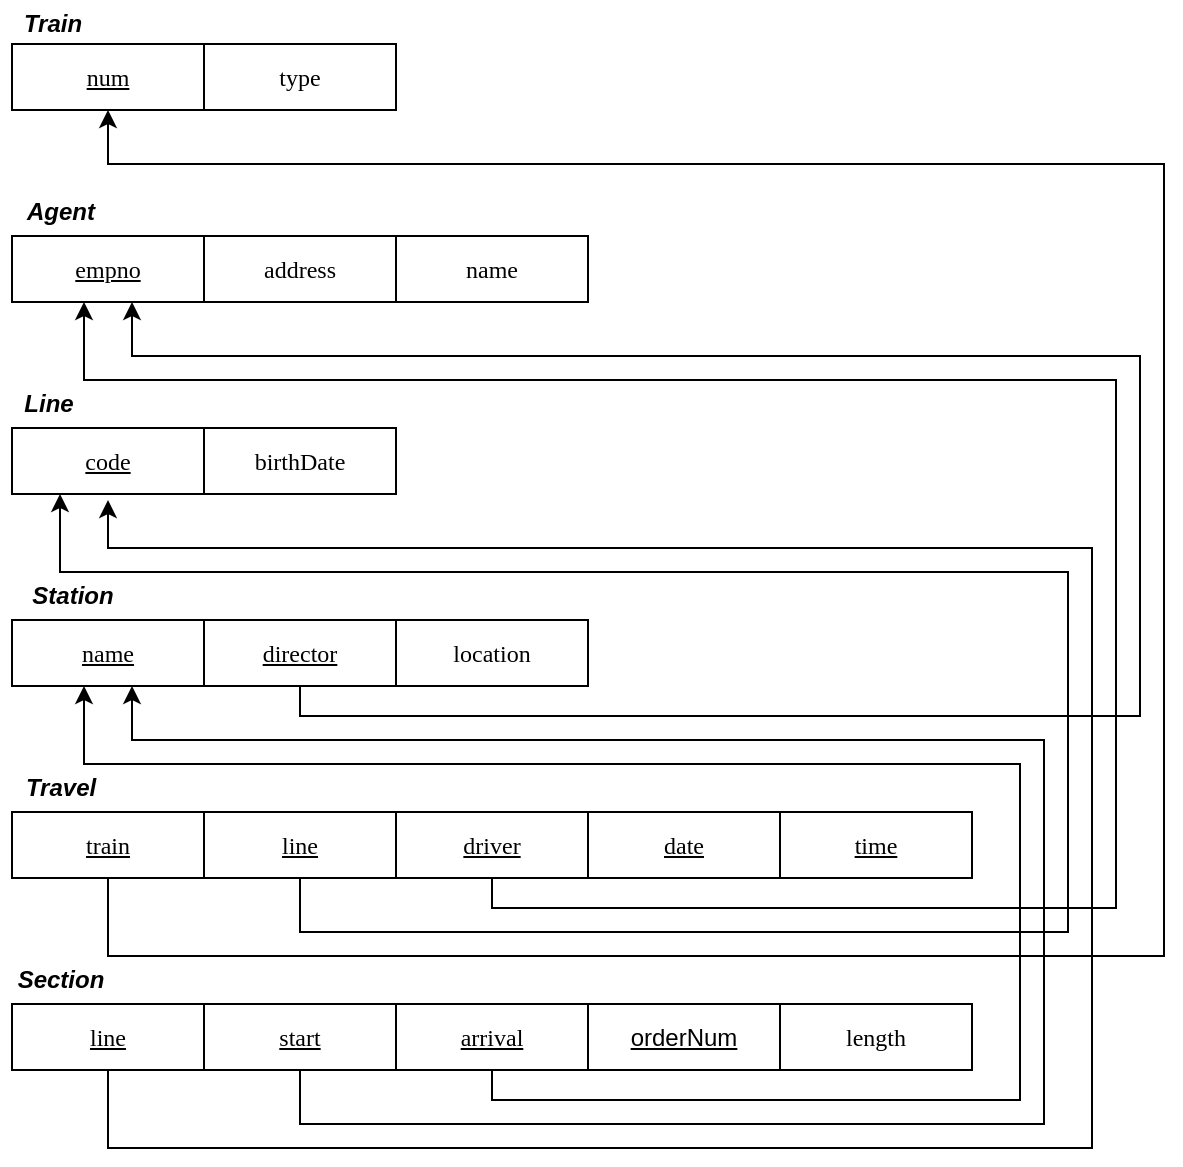 <mxfile version="14.4.3" type="device"><diagram id="jILNShUcmz__7DMvjGX1" name="Page-1"><mxGraphModel dx="1088" dy="968" grid="1" gridSize="12" guides="1" tooltips="1" connect="1" arrows="1" fold="1" page="1" pageScale="1" pageWidth="827" pageHeight="1169" math="0" shadow="0"><root><mxCell id="0"/><mxCell id="1" parent="0"/><mxCell id="01aw-oL45fIGVg1X10X4-1" value="&lt;u&gt;num&lt;/u&gt;" style="rounded=0;whiteSpace=wrap;html=1;" parent="1" vertex="1"><mxGeometry x="48" y="96" width="96" height="33" as="geometry"/></mxCell><mxCell id="01aw-oL45fIGVg1X10X4-2" value="Train" style="text;html=1;align=center;verticalAlign=middle;resizable=0;points=[];autosize=1;fontStyle=3" parent="1" vertex="1"><mxGeometry x="44" y="74" width="48" height="24" as="geometry"/></mxCell><mxCell id="01aw-oL45fIGVg1X10X4-5" value="type" style="rounded=0;whiteSpace=wrap;html=1;" parent="1" vertex="1"><mxGeometry x="144" y="96" width="96" height="33" as="geometry"/></mxCell><mxCell id="01aw-oL45fIGVg1X10X4-6" value="&lt;u&gt;empno&lt;/u&gt;" style="rounded=0;whiteSpace=wrap;html=1;" parent="1" vertex="1"><mxGeometry x="48" y="192" width="96" height="33" as="geometry"/></mxCell><mxCell id="01aw-oL45fIGVg1X10X4-7" value="Agent" style="text;html=1;align=center;verticalAlign=middle;resizable=0;points=[];autosize=1;fontStyle=3" parent="1" vertex="1"><mxGeometry x="48" y="168" width="48" height="24" as="geometry"/></mxCell><mxCell id="01aw-oL45fIGVg1X10X4-8" value="address&lt;span style=&quot;color: rgba(0 , 0 , 0 , 0) ; font-family: monospace ; font-size: 0px ; white-space: nowrap&quot;&gt;%3CmxGraphModel%3E%3Croot%3E%3CmxCell%20id%3D%220%22%2F%3E%3CmxCell%20id%3D%221%22%20parent%3D%220%22%2F%3E%3CmxCell%20id%3D%222%22%20value%3D%22%26lt%3Bu%26gt%3Bnum%26lt%3B%2Fu%26gt%3B%22%20style%3D%22rounded%3D0%3BwhiteSpace%3Dwrap%3Bhtml%3D1%3B%22%20vertex%3D%221%22%20parent%3D%221%22%3E%3CmxGeometry%20x%3D%2248%22%20y%3D%2296%22%20width%3D%2296%22%20height%3D%2233%22%20as%3D%22geometry%22%2F%3E%3C%2FmxCell%3E%3CmxCell%20id%3D%223%22%20value%3D%22Train%22%20style%3D%22text%3Bhtml%3D1%3Balign%3Dcenter%3BverticalAlign%3Dmiddle%3Bresizable%3D0%3Bpoints%3D%5B%5D%3Bautosize%3D1%3B%22%20vertex%3D%221%22%20parent%3D%221%22%3E%3CmxGeometry%20x%3D%2240%22%20y%3D%2276%22%20width%3D%2240%22%20height%3D%2220%22%20as%3D%22geometry%22%2F%3E%3C%2FmxCell%3E%3CmxCell%20id%3D%224%22%20value%3D%22type%22%20style%3D%22rounded%3D0%3BwhiteSpace%3Dwrap%3Bhtml%3D1%3B%22%20vertex%3D%221%22%20parent%3D%221%22%3E%3CmxGeometry%20x%3D%22144%22%20y%3D%2296%22%20width%3D%2296%22%20height%3D%2233%22%20as%3D%22geometry%22%2F%3E%3C%2FmxCell%3E%3C%2Froot%3E%3C%2FmxGraphModel%3E&lt;/span&gt;&lt;span style=&quot;color: rgba(0 , 0 , 0 , 0) ; font-family: monospace ; font-size: 0px ; white-space: nowrap&quot;&gt;%3CmxGraphModel%3E%3Croot%3E%3CmxCell%20id%3D%220%22%2F%3E%3CmxCell%20id%3D%221%22%20parent%3D%220%22%2F%3E%3CmxCell%20id%3D%222%22%20value%3D%22%26lt%3Bu%26gt%3Bnum%26lt%3B%2Fu%26gt%3B%22%20style%3D%22rounded%3D0%3BwhiteSpace%3Dwrap%3Bhtml%3D1%3B%22%20vertex%3D%221%22%20parent%3D%221%22%3E%3CmxGeometry%20x%3D%2248%22%20y%3D%2296%22%20width%3D%2296%22%20height%3D%2233%22%20as%3D%22geometry%22%2F%3E%3C%2FmxCell%3E%3CmxCell%20id%3D%223%22%20value%3D%22Train%22%20style%3D%22text%3Bhtml%3D1%3Balign%3Dcenter%3BverticalAlign%3Dmiddle%3Bresizable%3D0%3Bpoints%3D%5B%5D%3Bautosize%3D1%3B%22%20vertex%3D%221%22%20parent%3D%221%22%3E%3CmxGeometry%20x%3D%2240%22%20y%3D%2276%22%20width%3D%2240%22%20height%3D%2220%22%20as%3D%22geometry%22%2F%3E%3C%2FmxCell%3E%3CmxCell%20id%3D%224%22%20value%3D%22type%22%20style%3D%22rounded%3D0%3BwhiteSpace%3Dwrap%3Bhtml%3D1%3B%22%20vertex%3D%221%22%20parent%3D%221%22%3E%3CmxGeometry%20x%3D%22144%22%20y%3D%2296%22%20width%3D%2296%22%20height%3D%2233%22%20as%3D%22geometry%22%2F%3E%3C%2FmxCell%3E%3C%2Froot%3E%3C%2FmxGraphModel%3E&lt;/span&gt;" style="rounded=0;whiteSpace=wrap;html=1;" parent="1" vertex="1"><mxGeometry x="144" y="192" width="96" height="33" as="geometry"/></mxCell><mxCell id="01aw-oL45fIGVg1X10X4-9" value="name" style="rounded=0;whiteSpace=wrap;html=1;" parent="1" vertex="1"><mxGeometry x="240" y="192" width="96" height="33" as="geometry"/></mxCell><mxCell id="01aw-oL45fIGVg1X10X4-10" value="&lt;u&gt;code&lt;/u&gt;" style="rounded=0;whiteSpace=wrap;html=1;" parent="1" vertex="1"><mxGeometry x="48" y="288" width="96" height="33" as="geometry"/></mxCell><mxCell id="01aw-oL45fIGVg1X10X4-11" value="Line" style="text;html=1;align=center;verticalAlign=middle;resizable=0;points=[];autosize=1;fontStyle=3" parent="1" vertex="1"><mxGeometry x="42" y="264" width="48" height="24" as="geometry"/></mxCell><mxCell id="01aw-oL45fIGVg1X10X4-12" value="birthDate" style="rounded=0;whiteSpace=wrap;html=1;" parent="1" vertex="1"><mxGeometry x="144" y="288" width="96" height="33" as="geometry"/></mxCell><mxCell id="01aw-oL45fIGVg1X10X4-13" value="&lt;u&gt;name&lt;/u&gt;" style="rounded=0;whiteSpace=wrap;html=1;" parent="1" vertex="1"><mxGeometry x="48" y="384" width="96" height="33" as="geometry"/></mxCell><mxCell id="01aw-oL45fIGVg1X10X4-14" value="Station" style="text;html=1;align=center;verticalAlign=middle;resizable=0;points=[];autosize=1;fontStyle=3" parent="1" vertex="1"><mxGeometry x="48" y="360" width="60" height="24" as="geometry"/></mxCell><mxCell id="01aw-oL45fIGVg1X10X4-15" value="location" style="rounded=0;whiteSpace=wrap;html=1;" parent="1" vertex="1"><mxGeometry x="240" y="384" width="96" height="33" as="geometry"/></mxCell><mxCell id="01aw-oL45fIGVg1X10X4-16" value="&lt;u&gt;train&lt;/u&gt;" style="rounded=0;whiteSpace=wrap;html=1;" parent="1" vertex="1"><mxGeometry x="48" y="480" width="96" height="33" as="geometry"/></mxCell><mxCell id="01aw-oL45fIGVg1X10X4-17" value="Travel" style="text;html=1;align=center;verticalAlign=middle;resizable=0;points=[];autosize=1;fontStyle=3" parent="1" vertex="1"><mxGeometry x="48" y="456" width="48" height="24" as="geometry"/></mxCell><mxCell id="01aw-oL45fIGVg1X10X4-18" value="&lt;u&gt;date&lt;/u&gt;" style="rounded=0;whiteSpace=wrap;html=1;" parent="1" vertex="1"><mxGeometry x="336" y="480" width="96" height="33" as="geometry"/></mxCell><mxCell id="01aw-oL45fIGVg1X10X4-19" value="&lt;u&gt;time&lt;/u&gt;" style="rounded=0;whiteSpace=wrap;html=1;" parent="1" vertex="1"><mxGeometry x="432" y="480" width="96" height="33" as="geometry"/></mxCell><mxCell id="01aw-oL45fIGVg1X10X4-20" value="&lt;u&gt;line&lt;/u&gt;" style="rounded=0;whiteSpace=wrap;html=1;" parent="1" vertex="1"><mxGeometry x="144" y="480" width="96" height="33" as="geometry"/></mxCell><mxCell id="01aw-oL45fIGVg1X10X4-23" style="edgeStyle=orthogonalEdgeStyle;rounded=0;orthogonalLoop=1;jettySize=auto;html=1;exitX=0.5;exitY=1;exitDx=0;exitDy=0;entryX=0.5;entryY=1;entryDx=0;entryDy=0;" parent="1" source="01aw-oL45fIGVg1X10X4-16" target="01aw-oL45fIGVg1X10X4-1" edge="1"><mxGeometry relative="1" as="geometry"><Array as="points"><mxPoint x="96" y="552"/><mxPoint x="624" y="552"/><mxPoint x="624" y="156"/><mxPoint x="96" y="156"/></Array><mxPoint x="199.65" y="570" as="sourcePoint"/><mxPoint x="40" y="210" as="targetPoint"/></mxGeometry></mxCell><mxCell id="01aw-oL45fIGVg1X10X4-24" style="edgeStyle=orthogonalEdgeStyle;rounded=0;orthogonalLoop=1;jettySize=auto;html=1;exitX=0.5;exitY=1;exitDx=0;exitDy=0;entryX=0.25;entryY=1;entryDx=0;entryDy=0;" parent="1" source="01aw-oL45fIGVg1X10X4-20" target="01aw-oL45fIGVg1X10X4-10" edge="1"><mxGeometry relative="1" as="geometry"><Array as="points"><mxPoint x="192" y="540"/><mxPoint x="576" y="540"/><mxPoint x="576" y="360"/><mxPoint x="72" y="360"/></Array><mxPoint x="108" y="525" as="sourcePoint"/><mxPoint x="108" y="141" as="targetPoint"/></mxGeometry></mxCell><mxCell id="01aw-oL45fIGVg1X10X4-25" value="&lt;u&gt;line&lt;/u&gt;" style="rounded=0;whiteSpace=wrap;html=1;fontFamily=Verdana;" parent="1" vertex="1"><mxGeometry x="48" y="576" width="96" height="33" as="geometry"/></mxCell><mxCell id="01aw-oL45fIGVg1X10X4-26" value="Section" style="text;html=1;align=center;verticalAlign=middle;resizable=0;points=[];autosize=1;fontStyle=3" parent="1" vertex="1"><mxGeometry x="42" y="552" width="60" height="24" as="geometry"/></mxCell><mxCell id="01aw-oL45fIGVg1X10X4-27" value="&lt;u&gt;orderNum&lt;/u&gt;" style="rounded=0;whiteSpace=wrap;html=1;" parent="1" vertex="1"><mxGeometry x="336" y="576" width="96" height="33" as="geometry"/></mxCell><mxCell id="01aw-oL45fIGVg1X10X4-28" value="length" style="rounded=0;whiteSpace=wrap;html=1;" parent="1" vertex="1"><mxGeometry x="432" y="576" width="96" height="33" as="geometry"/></mxCell><mxCell id="01aw-oL45fIGVg1X10X4-29" value="&lt;u&gt;start&lt;/u&gt;" style="rounded=0;whiteSpace=wrap;html=1;fontFamily=Verdana;" parent="1" vertex="1"><mxGeometry x="144" y="576" width="96" height="33" as="geometry"/></mxCell><mxCell id="01aw-oL45fIGVg1X10X4-30" style="edgeStyle=orthogonalEdgeStyle;rounded=0;orthogonalLoop=1;jettySize=auto;html=1;exitX=0.5;exitY=1;exitDx=0;exitDy=0;" parent="1" source="01aw-oL45fIGVg1X10X4-25" edge="1"><mxGeometry relative="1" as="geometry"><Array as="points"><mxPoint x="96" y="648"/><mxPoint x="588" y="648"/><mxPoint x="588" y="348"/><mxPoint x="96" y="348"/></Array><mxPoint x="108" y="525" as="sourcePoint"/><mxPoint x="96" y="324" as="targetPoint"/></mxGeometry></mxCell><mxCell id="01aw-oL45fIGVg1X10X4-31" style="edgeStyle=orthogonalEdgeStyle;rounded=0;orthogonalLoop=1;jettySize=auto;html=1;exitX=0.5;exitY=1;exitDx=0;exitDy=0;" parent="1" source="01aw-oL45fIGVg1X10X4-29" edge="1"><mxGeometry relative="1" as="geometry"><Array as="points"><mxPoint x="192" y="636"/><mxPoint x="564" y="636"/><mxPoint x="564" y="444"/><mxPoint x="108" y="444"/><mxPoint x="108" y="417"/></Array><mxPoint x="108" y="621" as="sourcePoint"/><mxPoint x="108" y="417" as="targetPoint"/></mxGeometry></mxCell><mxCell id="01aw-oL45fIGVg1X10X4-32" value="&lt;u&gt;director&lt;/u&gt;" style="rounded=0;whiteSpace=wrap;html=1;" parent="1" vertex="1"><mxGeometry x="144" y="384" width="96" height="33" as="geometry"/></mxCell><mxCell id="01aw-oL45fIGVg1X10X4-35" style="edgeStyle=orthogonalEdgeStyle;rounded=0;orthogonalLoop=1;jettySize=auto;html=1;exitX=0.5;exitY=1;exitDx=0;exitDy=0;" parent="1" source="01aw-oL45fIGVg1X10X4-32" edge="1"><mxGeometry relative="1" as="geometry"><Array as="points"><mxPoint x="192" y="432"/><mxPoint x="612" y="432"/><mxPoint x="612" y="252"/><mxPoint x="108" y="252"/></Array><mxPoint x="108" y="621" as="sourcePoint"/><mxPoint x="108" y="225" as="targetPoint"/></mxGeometry></mxCell><mxCell id="01aw-oL45fIGVg1X10X4-38" value="&lt;u&gt;arrival&lt;br&gt;&lt;/u&gt;" style="rounded=0;whiteSpace=wrap;html=1;fontFamily=Verdana;" parent="1" vertex="1"><mxGeometry x="240" y="576" width="96" height="33" as="geometry"/></mxCell><mxCell id="01aw-oL45fIGVg1X10X4-39" style="edgeStyle=orthogonalEdgeStyle;rounded=0;orthogonalLoop=1;jettySize=auto;html=1;exitX=0.5;exitY=1;exitDx=0;exitDy=0;" parent="1" source="01aw-oL45fIGVg1X10X4-38" edge="1"><mxGeometry relative="1" as="geometry"><Array as="points"><mxPoint x="288" y="624"/><mxPoint x="552" y="624"/><mxPoint x="552" y="456"/><mxPoint x="84" y="456"/></Array><mxPoint x="204" y="621" as="sourcePoint"/><mxPoint x="84" y="417" as="targetPoint"/></mxGeometry></mxCell><mxCell id="01aw-oL45fIGVg1X10X4-41" style="edgeStyle=orthogonalEdgeStyle;rounded=0;orthogonalLoop=1;jettySize=auto;html=1;" parent="1" source="01aw-oL45fIGVg1X10X4-40" edge="1"><mxGeometry relative="1" as="geometry"><Array as="points"><mxPoint x="288" y="528"/><mxPoint x="600" y="528"/><mxPoint x="600" y="264"/><mxPoint x="84" y="264"/></Array><mxPoint x="84" y="225" as="targetPoint"/></mxGeometry></mxCell><mxCell id="01aw-oL45fIGVg1X10X4-40" value="&lt;u&gt;driver&lt;/u&gt;" style="rounded=0;whiteSpace=wrap;html=1;" parent="1" vertex="1"><mxGeometry x="240" y="480" width="96" height="33" as="geometry"/></mxCell><mxCell id="oLgit2XrIWWT6M6btvAS-1" value="&lt;u&gt;num&lt;/u&gt;" style="rounded=0;whiteSpace=wrap;html=1;fontFamily=Verdana;" parent="1" vertex="1"><mxGeometry x="48" y="96" width="96" height="33" as="geometry"/></mxCell><mxCell id="oLgit2XrIWWT6M6btvAS-2" value="type" style="rounded=0;whiteSpace=wrap;html=1;fontFamily=Verdana;" parent="1" vertex="1"><mxGeometry x="144" y="96" width="96" height="33" as="geometry"/></mxCell><mxCell id="oLgit2XrIWWT6M6btvAS-3" value="&lt;u&gt;empno&lt;/u&gt;" style="rounded=0;whiteSpace=wrap;html=1;fontFamily=Verdana;" parent="1" vertex="1"><mxGeometry x="48" y="192" width="96" height="33" as="geometry"/></mxCell><mxCell id="oLgit2XrIWWT6M6btvAS-4" value="address&lt;span style=&quot;color: rgba(0, 0, 0, 0); font-size: 0px; white-space: nowrap;&quot;&gt;%3CmxGraphModel%3E%3Croot%3E%3CmxCell%20id%3D%220%22%2F%3E%3CmxCell%20id%3D%221%22%20parent%3D%220%22%2F%3E%3CmxCell%20id%3D%222%22%20value%3D%22%26lt%3Bu%26gt%3Bnum%26lt%3B%2Fu%26gt%3B%22%20style%3D%22rounded%3D0%3BwhiteSpace%3Dwrap%3Bhtml%3D1%3B%22%20vertex%3D%221%22%20parent%3D%221%22%3E%3CmxGeometry%20x%3D%2248%22%20y%3D%2296%22%20width%3D%2296%22%20height%3D%2233%22%20as%3D%22geometry%22%2F%3E%3C%2FmxCell%3E%3CmxCell%20id%3D%223%22%20value%3D%22Train%22%20style%3D%22text%3Bhtml%3D1%3Balign%3Dcenter%3BverticalAlign%3Dmiddle%3Bresizable%3D0%3Bpoints%3D%5B%5D%3Bautosize%3D1%3B%22%20vertex%3D%221%22%20parent%3D%221%22%3E%3CmxGeometry%20x%3D%2240%22%20y%3D%2276%22%20width%3D%2240%22%20height%3D%2220%22%20as%3D%22geometry%22%2F%3E%3C%2FmxCell%3E%3CmxCell%20id%3D%224%22%20value%3D%22type%22%20style%3D%22rounded%3D0%3BwhiteSpace%3Dwrap%3Bhtml%3D1%3B%22%20vertex%3D%221%22%20parent%3D%221%22%3E%3CmxGeometry%20x%3D%22144%22%20y%3D%2296%22%20width%3D%2296%22%20height%3D%2233%22%20as%3D%22geometry%22%2F%3E%3C%2FmxCell%3E%3C%2Froot%3E%3C%2FmxGraphModel%3E&lt;/span&gt;&lt;span style=&quot;color: rgba(0, 0, 0, 0); font-size: 0px; white-space: nowrap;&quot;&gt;%3CmxGraphModel%3E%3Croot%3E%3CmxCell%20id%3D%220%22%2F%3E%3CmxCell%20id%3D%221%22%20parent%3D%220%22%2F%3E%3CmxCell%20id%3D%222%22%20value%3D%22%26lt%3Bu%26gt%3Bnum%26lt%3B%2Fu%26gt%3B%22%20style%3D%22rounded%3D0%3BwhiteSpace%3Dwrap%3Bhtml%3D1%3B%22%20vertex%3D%221%22%20parent%3D%221%22%3E%3CmxGeometry%20x%3D%2248%22%20y%3D%2296%22%20width%3D%2296%22%20height%3D%2233%22%20as%3D%22geometry%22%2F%3E%3C%2FmxCell%3E%3CmxCell%20id%3D%223%22%20value%3D%22Train%22%20style%3D%22text%3Bhtml%3D1%3Balign%3Dcenter%3BverticalAlign%3Dmiddle%3Bresizable%3D0%3Bpoints%3D%5B%5D%3Bautosize%3D1%3B%22%20vertex%3D%221%22%20parent%3D%221%22%3E%3CmxGeometry%20x%3D%2240%22%20y%3D%2276%22%20width%3D%2240%22%20height%3D%2220%22%20as%3D%22geometry%22%2F%3E%3C%2FmxCell%3E%3CmxCell%20id%3D%224%22%20value%3D%22type%22%20style%3D%22rounded%3D0%3BwhiteSpace%3Dwrap%3Bhtml%3D1%3B%22%20vertex%3D%221%22%20parent%3D%221%22%3E%3CmxGeometry%20x%3D%22144%22%20y%3D%2296%22%20width%3D%2296%22%20height%3D%2233%22%20as%3D%22geometry%22%2F%3E%3C%2FmxCell%3E%3C%2Froot%3E%3C%2FmxGraphModel%3E&lt;/span&gt;" style="rounded=0;whiteSpace=wrap;html=1;fontFamily=Verdana;" parent="1" vertex="1"><mxGeometry x="144" y="192" width="96" height="33" as="geometry"/></mxCell><mxCell id="oLgit2XrIWWT6M6btvAS-5" value="name" style="rounded=0;whiteSpace=wrap;html=1;fontFamily=Verdana;" parent="1" vertex="1"><mxGeometry x="240" y="192" width="96" height="33" as="geometry"/></mxCell><mxCell id="oLgit2XrIWWT6M6btvAS-6" value="birthDate" style="rounded=0;whiteSpace=wrap;html=1;fontFamily=Verdana;" parent="1" vertex="1"><mxGeometry x="144" y="288" width="96" height="33" as="geometry"/></mxCell><mxCell id="oLgit2XrIWWT6M6btvAS-7" value="&lt;u&gt;code&lt;/u&gt;" style="rounded=0;whiteSpace=wrap;html=1;fontFamily=Verdana;" parent="1" vertex="1"><mxGeometry x="48" y="288" width="96" height="33" as="geometry"/></mxCell><mxCell id="oLgit2XrIWWT6M6btvAS-8" value="&lt;u&gt;name&lt;/u&gt;" style="rounded=0;whiteSpace=wrap;html=1;fontFamily=Verdana;" parent="1" vertex="1"><mxGeometry x="48" y="384" width="96" height="33" as="geometry"/></mxCell><mxCell id="oLgit2XrIWWT6M6btvAS-9" value="&lt;u&gt;director&lt;/u&gt;" style="rounded=0;whiteSpace=wrap;html=1;fontFamily=Verdana;" parent="1" vertex="1"><mxGeometry x="144" y="384" width="96" height="33" as="geometry"/></mxCell><mxCell id="oLgit2XrIWWT6M6btvAS-10" value="location" style="rounded=0;whiteSpace=wrap;html=1;fontFamily=Verdana;" parent="1" vertex="1"><mxGeometry x="240" y="384" width="96" height="33" as="geometry"/></mxCell><mxCell id="oLgit2XrIWWT6M6btvAS-11" value="&lt;u&gt;train&lt;/u&gt;" style="rounded=0;whiteSpace=wrap;html=1;fontFamily=Verdana;" parent="1" vertex="1"><mxGeometry x="48" y="480" width="96" height="33" as="geometry"/></mxCell><mxCell id="oLgit2XrIWWT6M6btvAS-12" value="&lt;u&gt;line&lt;/u&gt;" style="rounded=0;whiteSpace=wrap;html=1;fontFamily=Verdana;" parent="1" vertex="1"><mxGeometry x="144" y="480" width="96" height="33" as="geometry"/></mxCell><mxCell id="oLgit2XrIWWT6M6btvAS-13" value="&lt;u&gt;driver&lt;/u&gt;" style="rounded=0;whiteSpace=wrap;html=1;fontFamily=Verdana;" parent="1" vertex="1"><mxGeometry x="240" y="480" width="96" height="33" as="geometry"/></mxCell><mxCell id="oLgit2XrIWWT6M6btvAS-14" value="&lt;u&gt;date&lt;/u&gt;" style="rounded=0;whiteSpace=wrap;html=1;fontFamily=Verdana;" parent="1" vertex="1"><mxGeometry x="336" y="480" width="96" height="33" as="geometry"/></mxCell><mxCell id="oLgit2XrIWWT6M6btvAS-15" value="&lt;u&gt;time&lt;/u&gt;" style="rounded=0;whiteSpace=wrap;html=1;fontFamily=Verdana;" parent="1" vertex="1"><mxGeometry x="432" y="480" width="96" height="33" as="geometry"/></mxCell><mxCell id="oLgit2XrIWWT6M6btvAS-16" value="length" style="rounded=0;whiteSpace=wrap;html=1;fontFamily=Verdana;" parent="1" vertex="1"><mxGeometry x="432" y="576" width="96" height="33" as="geometry"/></mxCell></root></mxGraphModel></diagram></mxfile>
